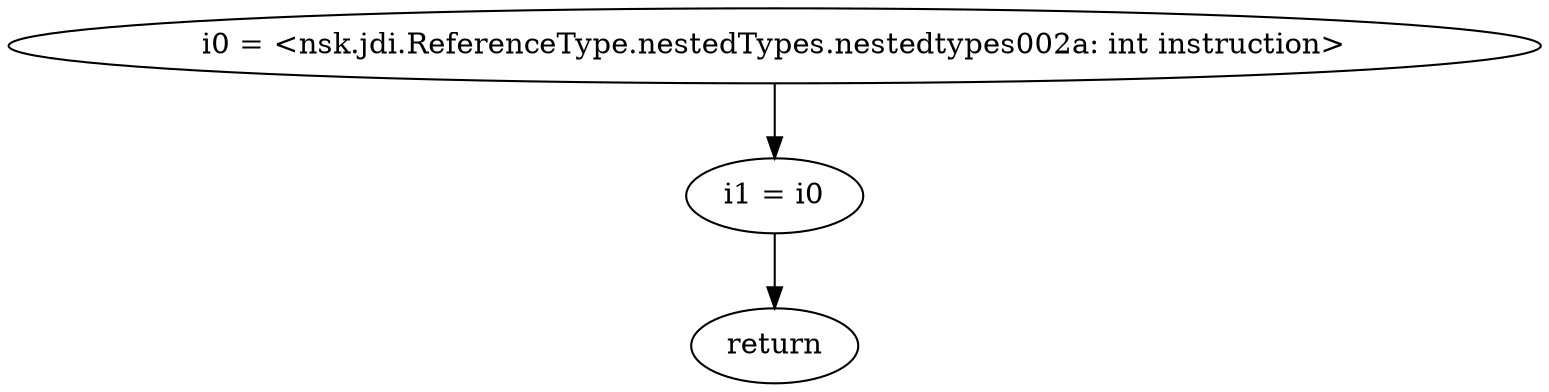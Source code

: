 digraph "unitGraph" {
    "i0 = <nsk.jdi.ReferenceType.nestedTypes.nestedtypes002a: int instruction>"
    "i1 = i0"
    "return"
    "i0 = <nsk.jdi.ReferenceType.nestedTypes.nestedtypes002a: int instruction>"->"i1 = i0";
    "i1 = i0"->"return";
}

